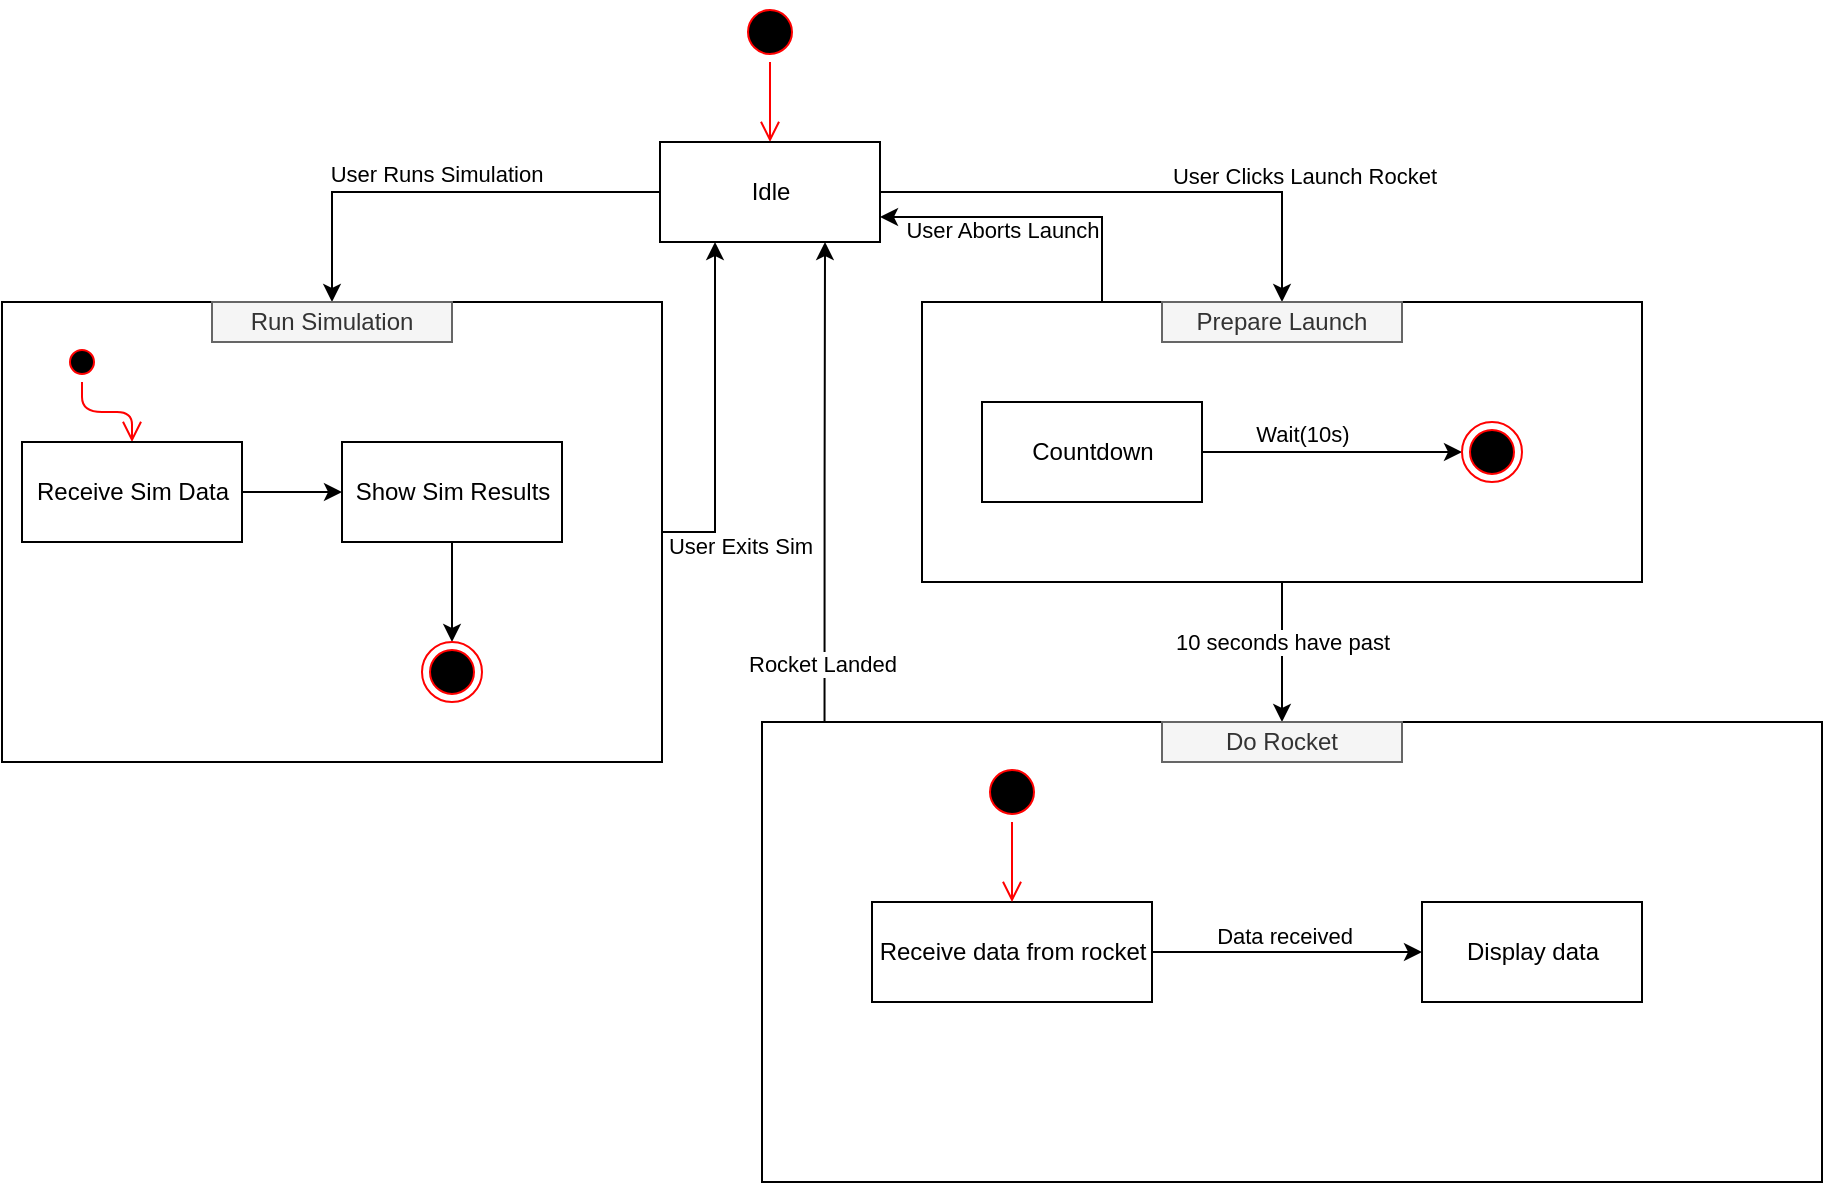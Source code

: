 <mxfile version="13.1.1" type="device"><diagram id="m1-qz8vNqGiBzO2lO_3d" name="Page-1"><mxGraphModel dx="2102" dy="1063" grid="1" gridSize="10" guides="1" tooltips="1" connect="1" arrows="1" fold="1" page="1" pageScale="1" pageWidth="827" pageHeight="1169" math="0" shadow="0"><root><mxCell id="0"/><mxCell id="1" parent="0"/><mxCell id="aSorgF91OLTtLAm-j8b4-24" style="edgeStyle=orthogonalEdgeStyle;rounded=0;orthogonalLoop=1;jettySize=auto;html=1;entryX=0.25;entryY=1;entryDx=0;entryDy=0;exitX=1;exitY=0.5;exitDx=0;exitDy=0;" parent="1" source="aSorgF91OLTtLAm-j8b4-13" target="aSorgF91OLTtLAm-j8b4-3" edge="1"><mxGeometry relative="1" as="geometry"/></mxCell><mxCell id="aSorgF91OLTtLAm-j8b4-25" value="User Exits Sim" style="edgeLabel;html=1;align=center;verticalAlign=middle;resizable=0;points=[];" parent="aSorgF91OLTtLAm-j8b4-24" vertex="1" connectable="0"><mxGeometry x="-0.001" y="1" relative="1" as="geometry"><mxPoint x="13.51" y="66.23" as="offset"/></mxGeometry></mxCell><mxCell id="aSorgF91OLTtLAm-j8b4-13" value="" style="rounded=0;whiteSpace=wrap;html=1;" parent="1" vertex="1"><mxGeometry x="30" y="160" width="330" height="230" as="geometry"/></mxCell><mxCell id="aSorgF91OLTtLAm-j8b4-1" value="" style="ellipse;html=1;shape=startState;fillColor=#000000;strokeColor=#ff0000;" parent="1" vertex="1"><mxGeometry x="399" y="10" width="30" height="30" as="geometry"/></mxCell><mxCell id="aSorgF91OLTtLAm-j8b4-2" value="" style="edgeStyle=orthogonalEdgeStyle;html=1;verticalAlign=bottom;endArrow=open;endSize=8;strokeColor=#ff0000;entryX=0.5;entryY=0;entryDx=0;entryDy=0;" parent="1" source="aSorgF91OLTtLAm-j8b4-1" target="aSorgF91OLTtLAm-j8b4-3" edge="1"><mxGeometry relative="1" as="geometry"><mxPoint x="414" y="100" as="targetPoint"/></mxGeometry></mxCell><mxCell id="aSorgF91OLTtLAm-j8b4-9" style="edgeStyle=orthogonalEdgeStyle;rounded=0;orthogonalLoop=1;jettySize=auto;html=1;entryX=0.5;entryY=0;entryDx=0;entryDy=0;exitX=0;exitY=0.5;exitDx=0;exitDy=0;" parent="1" source="aSorgF91OLTtLAm-j8b4-3" target="aSorgF91OLTtLAm-j8b4-13" edge="1"><mxGeometry relative="1" as="geometry"><mxPoint x="185" y="160" as="targetPoint"/></mxGeometry></mxCell><mxCell id="aSorgF91OLTtLAm-j8b4-10" value="User Runs Simulation" style="edgeLabel;html=1;align=center;verticalAlign=middle;resizable=0;points=[];" parent="aSorgF91OLTtLAm-j8b4-9" vertex="1" connectable="0"><mxGeometry x="0.293" y="-2" relative="1" as="geometry"><mxPoint x="29" y="-7" as="offset"/></mxGeometry></mxCell><mxCell id="aSorgF91OLTtLAm-j8b4-28" style="edgeStyle=orthogonalEdgeStyle;rounded=0;orthogonalLoop=1;jettySize=auto;html=1;entryX=0.5;entryY=0;entryDx=0;entryDy=0;" parent="1" source="aSorgF91OLTtLAm-j8b4-3" target="aSorgF91OLTtLAm-j8b4-27" edge="1"><mxGeometry relative="1" as="geometry"/></mxCell><mxCell id="aSorgF91OLTtLAm-j8b4-29" value="User Clicks Launch Rocket" style="edgeLabel;html=1;align=center;verticalAlign=middle;resizable=0;points=[];" parent="aSorgF91OLTtLAm-j8b4-28" vertex="1" connectable="0"><mxGeometry x="-0.213" relative="1" as="geometry"><mxPoint x="111.29" y="-8" as="offset"/></mxGeometry></mxCell><mxCell id="aSorgF91OLTtLAm-j8b4-3" value="Idle" style="html=1;" parent="1" vertex="1"><mxGeometry x="359" y="80" width="110" height="50" as="geometry"/></mxCell><mxCell id="aSorgF91OLTtLAm-j8b4-14" value="" style="ellipse;html=1;shape=startState;fillColor=#000000;strokeColor=#ff0000;" parent="1" vertex="1"><mxGeometry x="60" y="180" width="20" height="20" as="geometry"/></mxCell><mxCell id="aSorgF91OLTtLAm-j8b4-15" value="" style="edgeStyle=orthogonalEdgeStyle;html=1;verticalAlign=bottom;endArrow=open;endSize=8;strokeColor=#ff0000;entryX=0.5;entryY=0;entryDx=0;entryDy=0;" parent="1" source="aSorgF91OLTtLAm-j8b4-14" target="aSorgF91OLTtLAm-j8b4-16" edge="1"><mxGeometry relative="1" as="geometry"><mxPoint x="75" y="260" as="targetPoint"/></mxGeometry></mxCell><mxCell id="aSorgF91OLTtLAm-j8b4-19" style="edgeStyle=orthogonalEdgeStyle;rounded=0;orthogonalLoop=1;jettySize=auto;html=1;entryX=0;entryY=0.5;entryDx=0;entryDy=0;" parent="1" source="aSorgF91OLTtLAm-j8b4-16" target="aSorgF91OLTtLAm-j8b4-18" edge="1"><mxGeometry relative="1" as="geometry"/></mxCell><mxCell id="aSorgF91OLTtLAm-j8b4-16" value="Receive Sim Data" style="html=1;" parent="1" vertex="1"><mxGeometry x="40" y="230" width="110" height="50" as="geometry"/></mxCell><mxCell id="aSorgF91OLTtLAm-j8b4-21" style="edgeStyle=orthogonalEdgeStyle;rounded=0;orthogonalLoop=1;jettySize=auto;html=1;entryX=0.5;entryY=0;entryDx=0;entryDy=0;" parent="1" source="aSorgF91OLTtLAm-j8b4-18" target="aSorgF91OLTtLAm-j8b4-20" edge="1"><mxGeometry relative="1" as="geometry"/></mxCell><mxCell id="aSorgF91OLTtLAm-j8b4-18" value="Show Sim Results" style="html=1;" parent="1" vertex="1"><mxGeometry x="200" y="230" width="110" height="50" as="geometry"/></mxCell><mxCell id="aSorgF91OLTtLAm-j8b4-20" value="" style="ellipse;html=1;shape=endState;fillColor=#000000;strokeColor=#ff0000;" parent="1" vertex="1"><mxGeometry x="240" y="330" width="30" height="30" as="geometry"/></mxCell><mxCell id="aSorgF91OLTtLAm-j8b4-22" value="Run Simulation" style="text;html=1;strokeColor=#666666;fillColor=#f5f5f5;align=center;verticalAlign=middle;whiteSpace=wrap;rounded=0;fontColor=#333333;" parent="1" vertex="1"><mxGeometry x="135" y="160" width="120" height="20" as="geometry"/></mxCell><mxCell id="aSorgF91OLTtLAm-j8b4-30" style="edgeStyle=orthogonalEdgeStyle;rounded=0;orthogonalLoop=1;jettySize=auto;html=1;entryX=1;entryY=0.75;entryDx=0;entryDy=0;exitX=0.25;exitY=0;exitDx=0;exitDy=0;" parent="1" source="aSorgF91OLTtLAm-j8b4-26" target="aSorgF91OLTtLAm-j8b4-3" edge="1"><mxGeometry relative="1" as="geometry"/></mxCell><mxCell id="aSorgF91OLTtLAm-j8b4-31" value="User Aborts Launch" style="edgeLabel;html=1;align=center;verticalAlign=middle;resizable=0;points=[];" parent="aSorgF91OLTtLAm-j8b4-30" vertex="1" connectable="0"><mxGeometry x="-0.581" y="2" relative="1" as="geometry"><mxPoint x="-48.02" y="-4" as="offset"/></mxGeometry></mxCell><mxCell id="aSorgF91OLTtLAm-j8b4-38" style="edgeStyle=orthogonalEdgeStyle;rounded=0;orthogonalLoop=1;jettySize=auto;html=1;entryX=0.5;entryY=0;entryDx=0;entryDy=0;" parent="1" source="aSorgF91OLTtLAm-j8b4-26" target="aSorgF91OLTtLAm-j8b4-37" edge="1"><mxGeometry relative="1" as="geometry"/></mxCell><mxCell id="aSorgF91OLTtLAm-j8b4-39" value="10 seconds have past" style="edgeLabel;html=1;align=center;verticalAlign=middle;resizable=0;points=[];" parent="aSorgF91OLTtLAm-j8b4-38" vertex="1" connectable="0"><mxGeometry x="0.318" relative="1" as="geometry"><mxPoint y="-16.29" as="offset"/></mxGeometry></mxCell><mxCell id="aSorgF91OLTtLAm-j8b4-26" value="" style="rounded=0;whiteSpace=wrap;html=1;" parent="1" vertex="1"><mxGeometry x="490" y="160" width="360" height="140" as="geometry"/></mxCell><mxCell id="aSorgF91OLTtLAm-j8b4-27" value="Prepare Launch" style="text;html=1;strokeColor=#666666;fillColor=#f5f5f5;align=center;verticalAlign=middle;whiteSpace=wrap;rounded=0;fontColor=#333333;" parent="1" vertex="1"><mxGeometry x="610" y="160" width="120" height="20" as="geometry"/></mxCell><mxCell id="aSorgF91OLTtLAm-j8b4-34" style="edgeStyle=orthogonalEdgeStyle;rounded=0;orthogonalLoop=1;jettySize=auto;html=1;entryX=0;entryY=0.5;entryDx=0;entryDy=0;" parent="1" source="aSorgF91OLTtLAm-j8b4-32" target="aSorgF91OLTtLAm-j8b4-33" edge="1"><mxGeometry relative="1" as="geometry"/></mxCell><mxCell id="aSorgF91OLTtLAm-j8b4-35" value="Wait(10s)" style="edgeLabel;html=1;align=center;verticalAlign=middle;resizable=0;points=[];" parent="aSorgF91OLTtLAm-j8b4-34" vertex="1" connectable="0"><mxGeometry x="-0.299" relative="1" as="geometry"><mxPoint x="4.29" y="-9" as="offset"/></mxGeometry></mxCell><mxCell id="aSorgF91OLTtLAm-j8b4-32" value="Countdown" style="html=1;" parent="1" vertex="1"><mxGeometry x="520" y="210" width="110" height="50" as="geometry"/></mxCell><mxCell id="aSorgF91OLTtLAm-j8b4-33" value="" style="ellipse;html=1;shape=endState;fillColor=#000000;strokeColor=#ff0000;" parent="1" vertex="1"><mxGeometry x="760" y="220" width="30" height="30" as="geometry"/></mxCell><mxCell id="aSorgF91OLTtLAm-j8b4-40" style="edgeStyle=orthogonalEdgeStyle;rounded=0;orthogonalLoop=1;jettySize=auto;html=1;entryX=0.75;entryY=1;entryDx=0;entryDy=0;exitX=0.059;exitY=-0.002;exitDx=0;exitDy=0;exitPerimeter=0;" parent="1" source="aSorgF91OLTtLAm-j8b4-36" target="aSorgF91OLTtLAm-j8b4-3" edge="1"><mxGeometry relative="1" as="geometry"/></mxCell><mxCell id="aSorgF91OLTtLAm-j8b4-41" value="Rocket Landed" style="edgeLabel;html=1;align=center;verticalAlign=middle;resizable=0;points=[];" parent="aSorgF91OLTtLAm-j8b4-40" vertex="1" connectable="0"><mxGeometry x="-0.395" relative="1" as="geometry"><mxPoint x="-1.28" y="43.49" as="offset"/></mxGeometry></mxCell><mxCell id="aSorgF91OLTtLAm-j8b4-36" value="" style="rounded=0;whiteSpace=wrap;html=1;" parent="1" vertex="1"><mxGeometry x="410" y="370" width="530" height="230" as="geometry"/></mxCell><mxCell id="aSorgF91OLTtLAm-j8b4-37" value="Do Rocket" style="text;html=1;strokeColor=#666666;fillColor=#f5f5f5;align=center;verticalAlign=middle;whiteSpace=wrap;rounded=0;fontColor=#333333;" parent="1" vertex="1"><mxGeometry x="610" y="370" width="120" height="20" as="geometry"/></mxCell><mxCell id="aSorgF91OLTtLAm-j8b4-46" style="edgeStyle=orthogonalEdgeStyle;rounded=0;orthogonalLoop=1;jettySize=auto;html=1;entryX=0;entryY=0.5;entryDx=0;entryDy=0;" parent="1" source="aSorgF91OLTtLAm-j8b4-42" target="aSorgF91OLTtLAm-j8b4-45" edge="1"><mxGeometry relative="1" as="geometry"/></mxCell><mxCell id="aSorgF91OLTtLAm-j8b4-47" value="Data received" style="edgeLabel;html=1;align=center;verticalAlign=middle;resizable=0;points=[];" parent="aSorgF91OLTtLAm-j8b4-46" vertex="1" connectable="0"><mxGeometry x="0.316" relative="1" as="geometry"><mxPoint x="-23.57" y="-8" as="offset"/></mxGeometry></mxCell><mxCell id="aSorgF91OLTtLAm-j8b4-42" value="Receive data from rocket" style="html=1;" parent="1" vertex="1"><mxGeometry x="465" y="460" width="140" height="50" as="geometry"/></mxCell><mxCell id="aSorgF91OLTtLAm-j8b4-43" value="" style="ellipse;html=1;shape=startState;fillColor=#000000;strokeColor=#ff0000;" parent="1" vertex="1"><mxGeometry x="520" y="390" width="30" height="30" as="geometry"/></mxCell><mxCell id="aSorgF91OLTtLAm-j8b4-44" value="" style="edgeStyle=orthogonalEdgeStyle;html=1;verticalAlign=bottom;endArrow=open;endSize=8;strokeColor=#ff0000;entryX=0.5;entryY=0;entryDx=0;entryDy=0;" parent="1" source="aSorgF91OLTtLAm-j8b4-43" target="aSorgF91OLTtLAm-j8b4-42" edge="1"><mxGeometry relative="1" as="geometry"><mxPoint x="535" y="480" as="targetPoint"/></mxGeometry></mxCell><mxCell id="aSorgF91OLTtLAm-j8b4-45" value="Display data" style="html=1;" parent="1" vertex="1"><mxGeometry x="740" y="460" width="110" height="50" as="geometry"/></mxCell></root></mxGraphModel></diagram></mxfile>